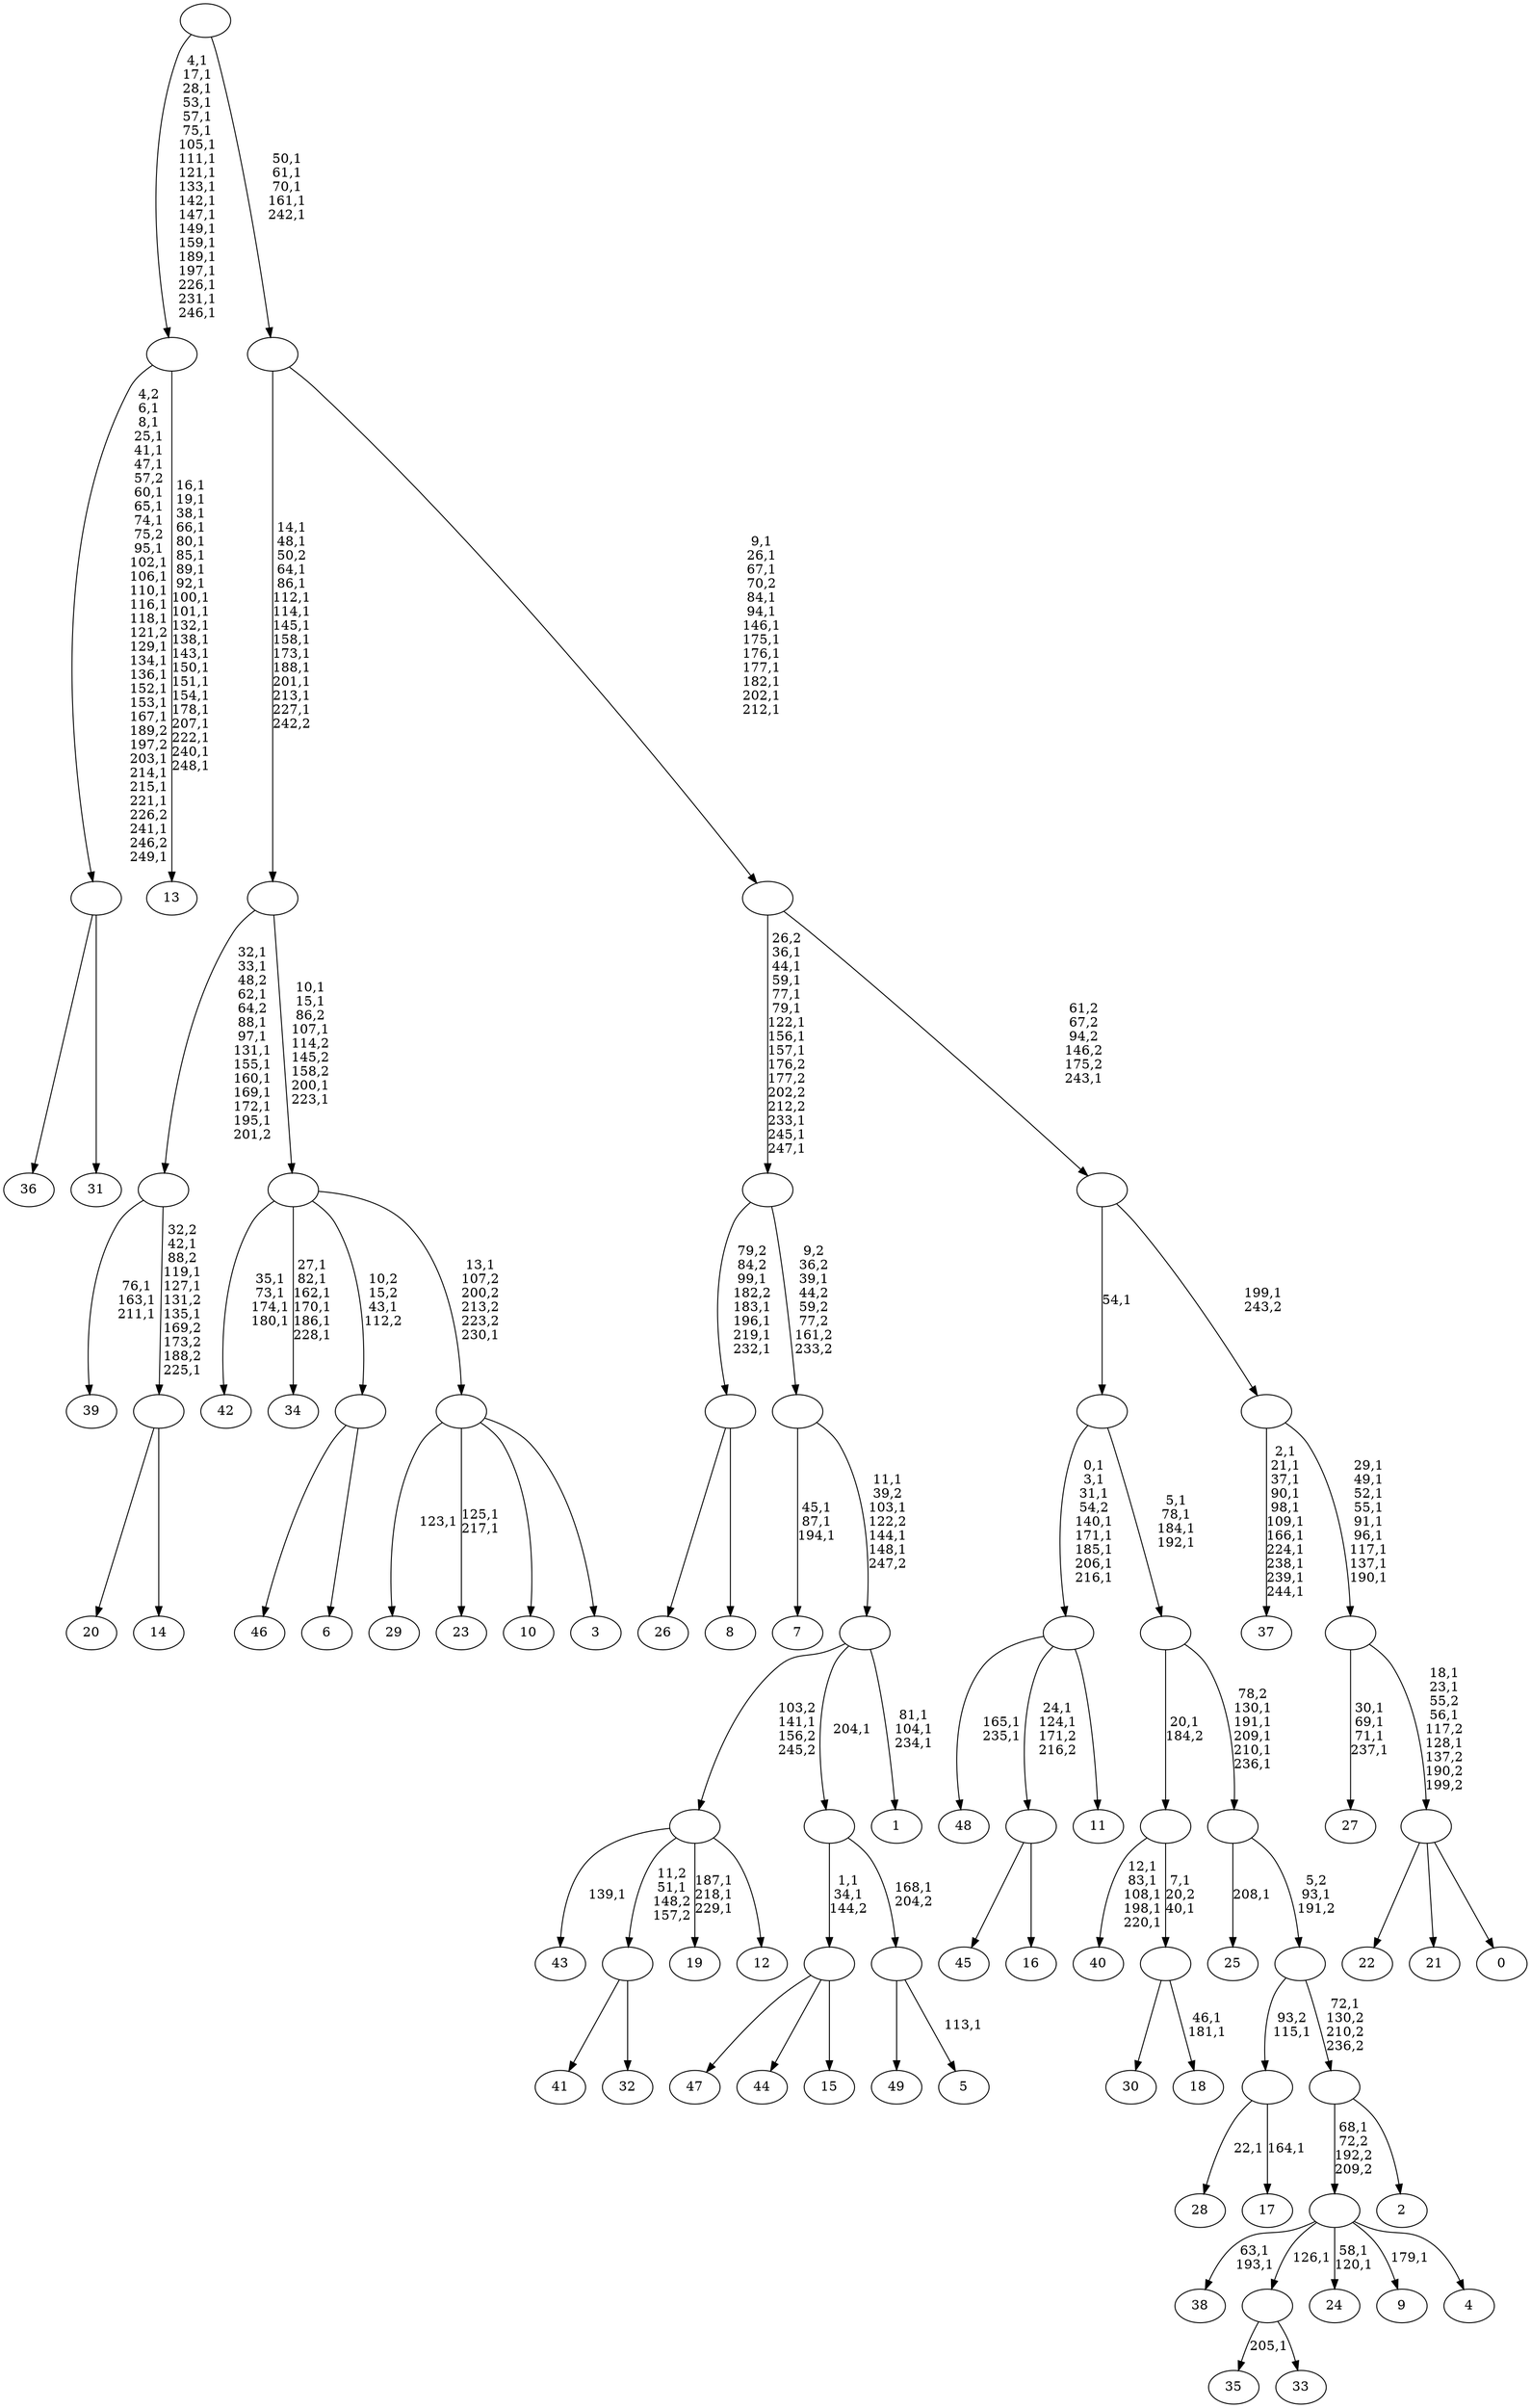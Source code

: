 digraph T {
	300 [label="49"]
	299 [label="48"]
	296 [label="47"]
	295 [label="46"]
	294 [label="45"]
	293 [label="44"]
	292 [label="43"]
	290 [label="42"]
	285 [label="41"]
	284 [label="40"]
	278 [label="39"]
	274 [label="38"]
	271 [label="37"]
	259 [label="36"]
	258 [label="35"]
	256 [label="34"]
	249 [label="33"]
	248 [label=""]
	247 [label="32"]
	246 [label=""]
	245 [label="31"]
	244 [label=""]
	218 [label="30"]
	217 [label="29"]
	215 [label="28"]
	213 [label="27"]
	208 [label="26"]
	207 [label="25"]
	205 [label="24"]
	202 [label="23"]
	199 [label="22"]
	198 [label="21"]
	197 [label="20"]
	196 [label="19"]
	192 [label="18"]
	189 [label=""]
	187 [label=""]
	186 [label="17"]
	184 [label=""]
	183 [label="16"]
	182 [label=""]
	180 [label="15"]
	179 [label=""]
	177 [label="14"]
	176 [label=""]
	171 [label=""]
	160 [label="13"]
	138 [label=""]
	119 [label="12"]
	118 [label=""]
	117 [label="11"]
	116 [label=""]
	108 [label="10"]
	107 [label="9"]
	105 [label="8"]
	104 [label=""]
	99 [label="7"]
	95 [label="6"]
	94 [label=""]
	93 [label="5"]
	91 [label=""]
	90 [label=""]
	89 [label="4"]
	88 [label=""]
	87 [label="3"]
	86 [label=""]
	84 [label=""]
	79 [label=""]
	66 [label="2"]
	65 [label=""]
	64 [label=""]
	63 [label=""]
	58 [label=""]
	54 [label=""]
	53 [label="1"]
	49 [label=""]
	45 [label=""]
	44 [label=""]
	33 [label="0"]
	32 [label=""]
	28 [label=""]
	19 [label=""]
	18 [label=""]
	17 [label=""]
	5 [label=""]
	0 [label=""]
	248 -> 258 [label="205,1"]
	248 -> 249 [label=""]
	246 -> 285 [label=""]
	246 -> 247 [label=""]
	244 -> 259 [label=""]
	244 -> 245 [label=""]
	189 -> 192 [label="46,1\n181,1"]
	189 -> 218 [label=""]
	187 -> 189 [label="7,1\n20,2\n40,1"]
	187 -> 284 [label="12,1\n83,1\n108,1\n198,1\n220,1"]
	184 -> 186 [label="164,1"]
	184 -> 215 [label="22,1"]
	182 -> 294 [label=""]
	182 -> 183 [label=""]
	179 -> 296 [label=""]
	179 -> 293 [label=""]
	179 -> 180 [label=""]
	176 -> 197 [label=""]
	176 -> 177 [label=""]
	171 -> 176 [label="32,2\n42,1\n88,2\n119,1\n127,1\n131,2\n135,1\n169,2\n173,2\n188,2\n225,1"]
	171 -> 278 [label="76,1\n163,1\n211,1"]
	138 -> 160 [label="16,1\n19,1\n38,1\n66,1\n80,1\n85,1\n89,1\n92,1\n100,1\n101,1\n132,1\n138,1\n143,1\n150,1\n151,1\n154,1\n178,1\n207,1\n222,1\n240,1\n248,1"]
	138 -> 244 [label="4,2\n6,1\n8,1\n25,1\n41,1\n47,1\n57,2\n60,1\n65,1\n74,1\n75,2\n95,1\n102,1\n106,1\n110,1\n116,1\n118,1\n121,2\n129,1\n134,1\n136,1\n152,1\n153,1\n167,1\n189,2\n197,2\n203,1\n214,1\n215,1\n221,1\n226,2\n241,1\n246,2\n249,1"]
	118 -> 196 [label="187,1\n218,1\n229,1"]
	118 -> 292 [label="139,1"]
	118 -> 246 [label="11,2\n51,1\n148,2\n157,2"]
	118 -> 119 [label=""]
	116 -> 182 [label="24,1\n124,1\n171,2\n216,2"]
	116 -> 299 [label="165,1\n235,1"]
	116 -> 117 [label=""]
	104 -> 208 [label=""]
	104 -> 105 [label=""]
	94 -> 295 [label=""]
	94 -> 95 [label=""]
	91 -> 93 [label="113,1"]
	91 -> 300 [label=""]
	90 -> 179 [label="1,1\n34,1\n144,2"]
	90 -> 91 [label="168,1\n204,2"]
	88 -> 107 [label="179,1"]
	88 -> 205 [label="58,1\n120,1"]
	88 -> 274 [label="63,1\n193,1"]
	88 -> 248 [label="126,1"]
	88 -> 89 [label=""]
	86 -> 202 [label="125,1\n217,1"]
	86 -> 217 [label="123,1"]
	86 -> 108 [label=""]
	86 -> 87 [label=""]
	84 -> 86 [label="13,1\n107,2\n200,2\n213,2\n223,2\n230,1"]
	84 -> 256 [label="27,1\n82,1\n162,1\n170,1\n186,1\n228,1"]
	84 -> 290 [label="35,1\n73,1\n174,1\n180,1"]
	84 -> 94 [label="10,2\n15,2\n43,1\n112,2"]
	79 -> 84 [label="10,1\n15,1\n86,2\n107,1\n114,2\n145,2\n158,2\n200,1\n223,1"]
	79 -> 171 [label="32,1\n33,1\n48,2\n62,1\n64,2\n88,1\n97,1\n131,1\n155,1\n160,1\n169,1\n172,1\n195,1\n201,2"]
	65 -> 88 [label="68,1\n72,2\n192,2\n209,2"]
	65 -> 66 [label=""]
	64 -> 184 [label="93,2\n115,1"]
	64 -> 65 [label="72,1\n130,2\n210,2\n236,2"]
	63 -> 207 [label="208,1"]
	63 -> 64 [label="5,2\n93,1\n191,2"]
	58 -> 63 [label="78,2\n130,1\n191,1\n209,1\n210,1\n236,1"]
	58 -> 187 [label="20,1\n184,2"]
	54 -> 58 [label="5,1\n78,1\n184,1\n192,1"]
	54 -> 116 [label="0,1\n3,1\n31,1\n54,2\n140,1\n171,1\n185,1\n206,1\n216,1"]
	49 -> 53 [label="81,1\n104,1\n234,1"]
	49 -> 118 [label="103,2\n141,1\n156,2\n245,2"]
	49 -> 90 [label="204,1"]
	45 -> 49 [label="11,1\n39,2\n103,1\n122,2\n144,1\n148,1\n247,2"]
	45 -> 99 [label="45,1\n87,1\n194,1"]
	44 -> 104 [label="79,2\n84,2\n99,1\n182,2\n183,1\n196,1\n219,1\n232,1"]
	44 -> 45 [label="9,2\n36,2\n39,1\n44,2\n59,2\n77,2\n161,2\n233,2"]
	32 -> 199 [label=""]
	32 -> 198 [label=""]
	32 -> 33 [label=""]
	28 -> 32 [label="18,1\n23,1\n55,2\n56,1\n117,2\n128,1\n137,2\n190,2\n199,2"]
	28 -> 213 [label="30,1\n69,1\n71,1\n237,1"]
	19 -> 28 [label="29,1\n49,1\n52,1\n55,1\n91,1\n96,1\n117,1\n137,1\n190,1"]
	19 -> 271 [label="2,1\n21,1\n37,1\n90,1\n98,1\n109,1\n166,1\n224,1\n238,1\n239,1\n244,1"]
	18 -> 54 [label="54,1"]
	18 -> 19 [label="199,1\n243,2"]
	17 -> 44 [label="26,2\n36,1\n44,1\n59,1\n77,1\n79,1\n122,1\n156,1\n157,1\n176,2\n177,2\n202,2\n212,2\n233,1\n245,1\n247,1"]
	17 -> 18 [label="61,2\n67,2\n94,2\n146,2\n175,2\n243,1"]
	5 -> 17 [label="9,1\n26,1\n67,1\n70,2\n84,1\n94,1\n146,1\n175,1\n176,1\n177,1\n182,1\n202,1\n212,1"]
	5 -> 79 [label="14,1\n48,1\n50,2\n64,1\n86,1\n112,1\n114,1\n145,1\n158,1\n173,1\n188,1\n201,1\n213,1\n227,1\n242,2"]
	0 -> 5 [label="50,1\n61,1\n70,1\n161,1\n242,1"]
	0 -> 138 [label="4,1\n17,1\n28,1\n53,1\n57,1\n75,1\n105,1\n111,1\n121,1\n133,1\n142,1\n147,1\n149,1\n159,1\n189,1\n197,1\n226,1\n231,1\n246,1"]
}
